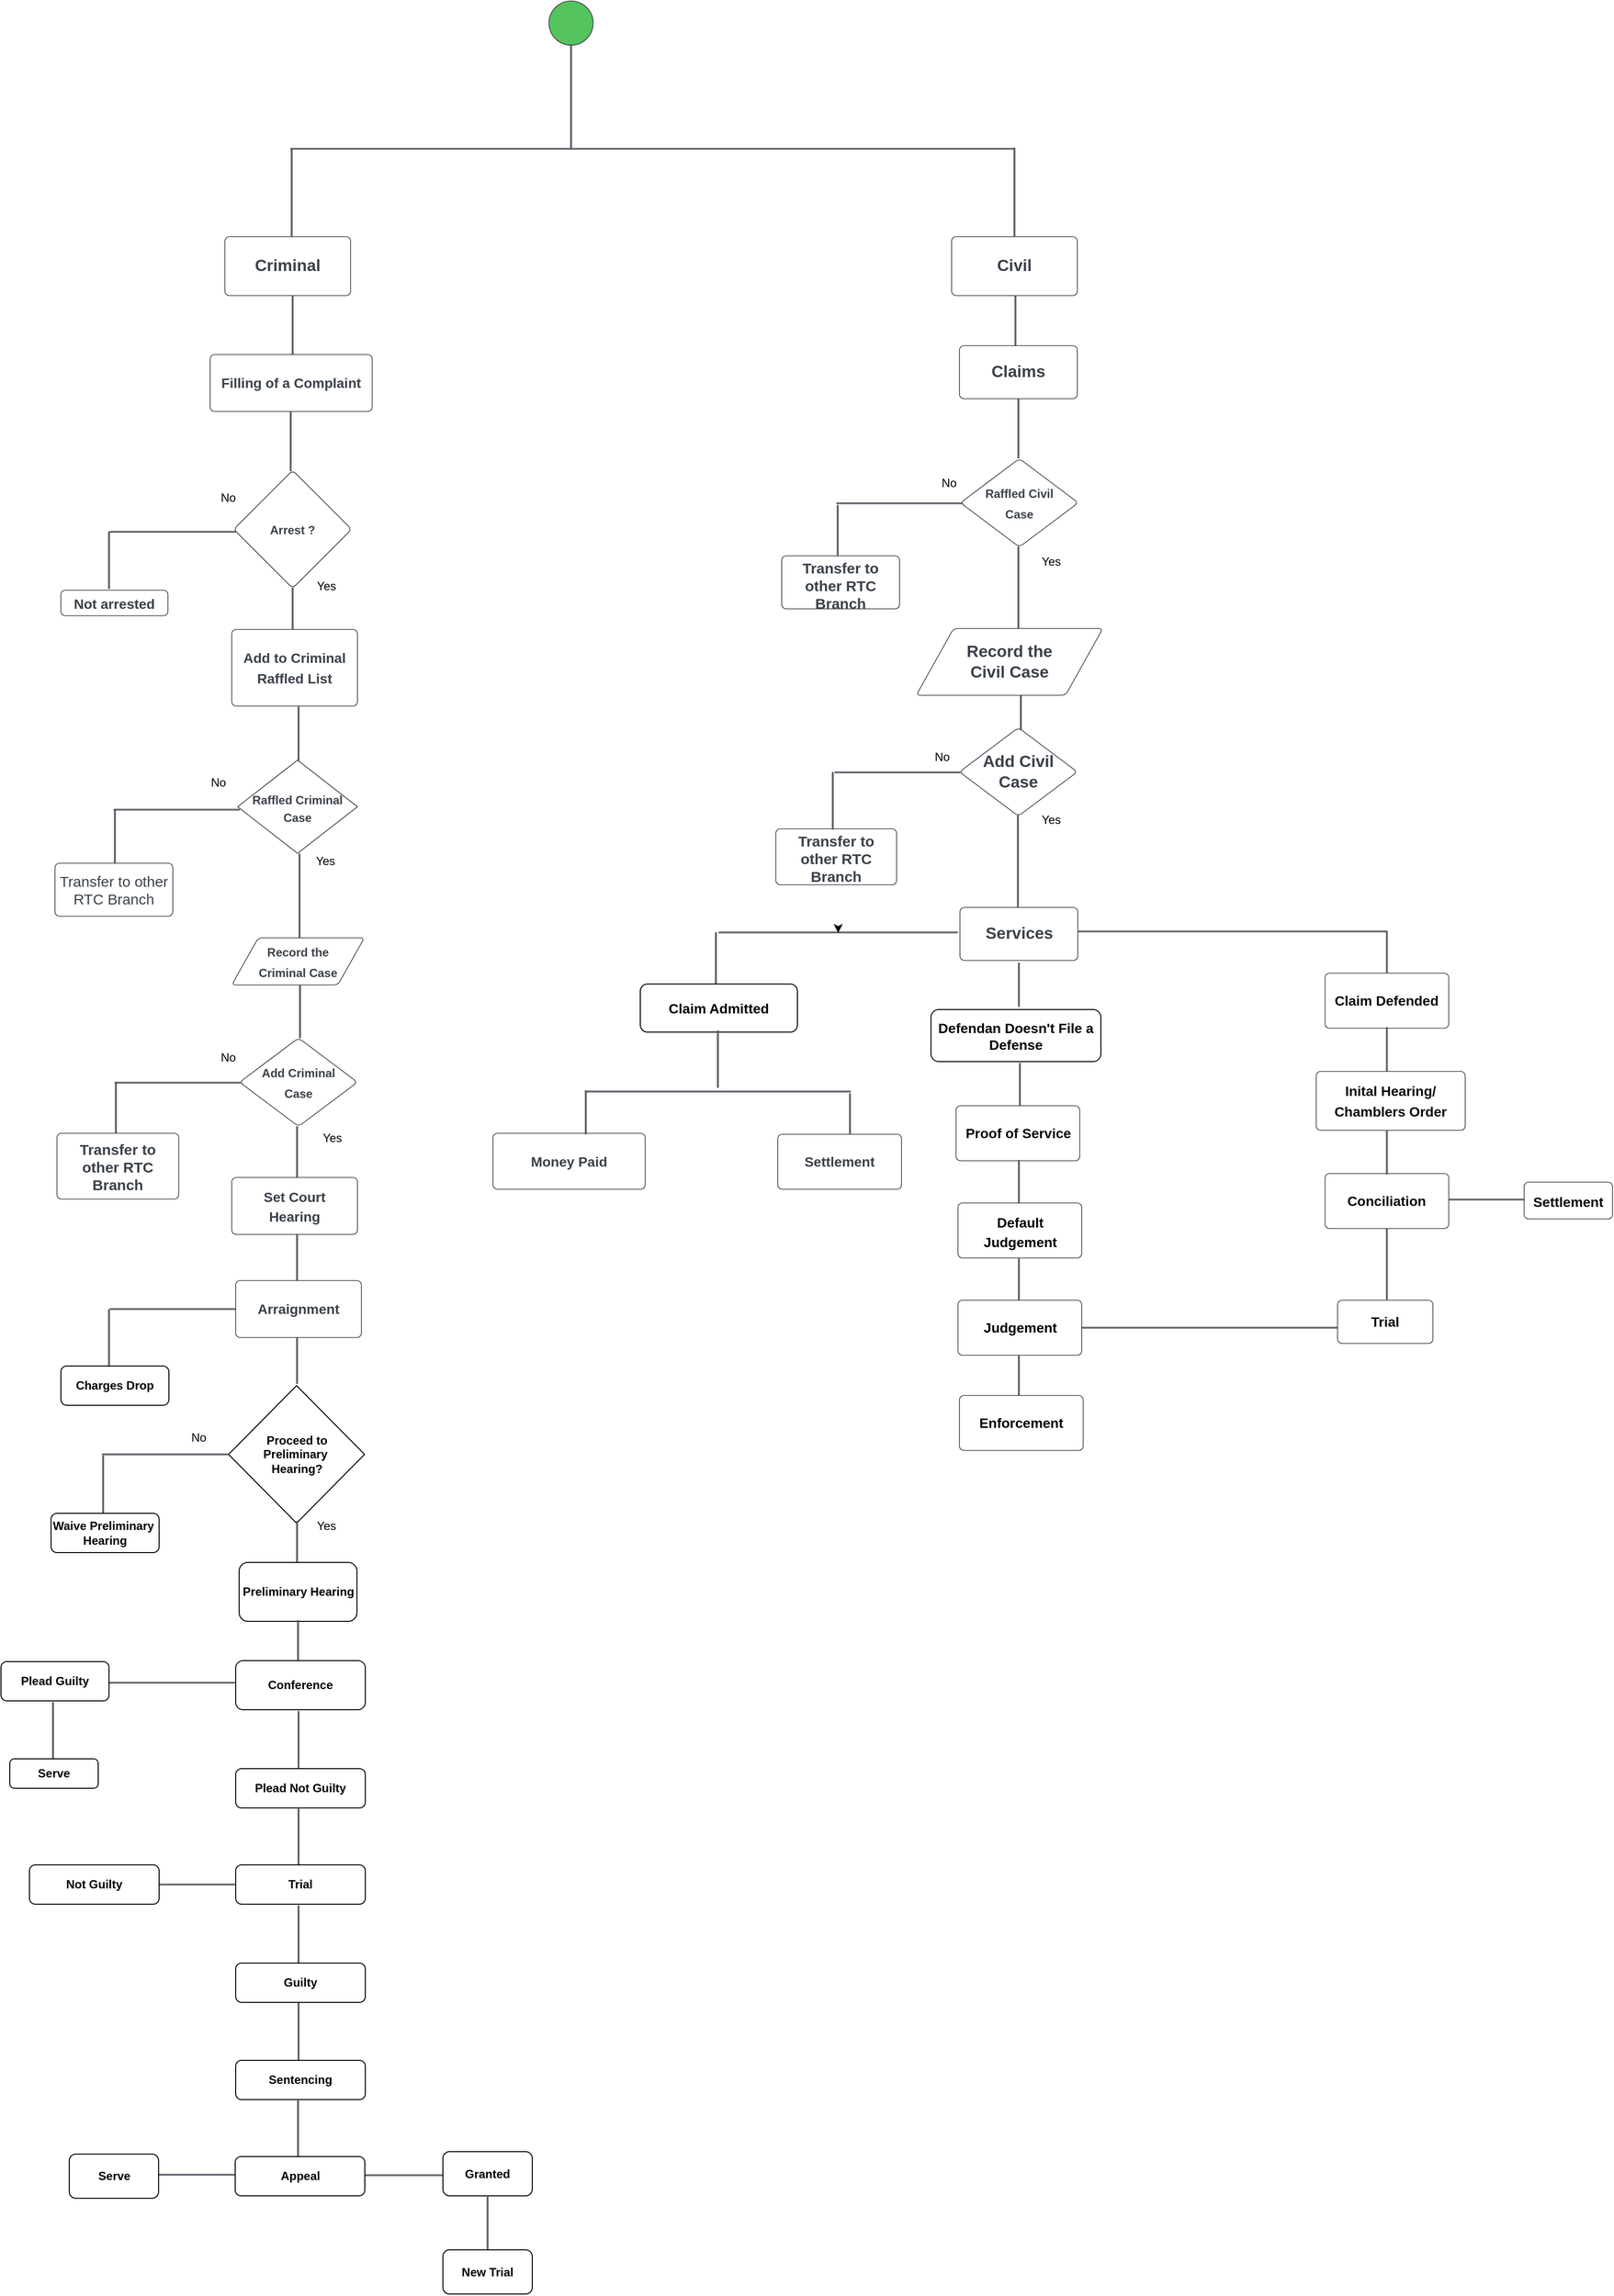 <mxfile version="22.1.3" type="github">
  <diagram name="Page-1" id="CqEMZkOi6Y8l1CC1cE5U">
    <mxGraphModel dx="4214" dy="3474" grid="1" gridSize="10" guides="1" tooltips="1" connect="1" arrows="1" fold="1" page="1" pageScale="1" pageWidth="850" pageHeight="1100" math="0" shadow="0">
      <root>
        <mxCell id="0" />
        <mxCell id="1" parent="0" />
        <mxCell id="7d9Mh-d6cETAyMvpOk7j-2" value="" style="html=1;overflow=block;blockSpacing=1;whiteSpace=wrap;ellipse;fontSize=13;spacing=3.8;strokeColor=#3a414a;strokeOpacity=100;fillOpacity=100;rounded=1;absoluteArcSize=1;arcSize=9;fillColor=#54c45e;strokeWidth=0.8;lucidId=KHuPN9a57fqE;" vertex="1" parent="1">
          <mxGeometry x="-443" y="-2090" width="45" height="45" as="geometry" />
        </mxCell>
        <mxCell id="7d9Mh-d6cETAyMvpOk7j-3" value="" style="html=1;overflow=block;blockSpacing=1;whiteSpace=wrap;fontSize=13;spacing=0;strokeColor=#3a414a;strokeOpacity=100;rounded=1;absoluteArcSize=1;arcSize=9;strokeWidth=0.8;lucidId=KHuPrepGuKha;" vertex="1" parent="1">
          <mxGeometry x="-706" y="-1940" width="736" height="1" as="geometry" />
        </mxCell>
        <mxCell id="7d9Mh-d6cETAyMvpOk7j-4" value="" style="html=1;overflow=block;blockSpacing=1;whiteSpace=wrap;fontSize=13;spacing=0;strokeColor=#3a414a;strokeOpacity=100;rounded=1;absoluteArcSize=1;arcSize=9;rotation=-270;strokeWidth=0.8;lucidId=KHuPnpyP_eON;" vertex="1" parent="1">
          <mxGeometry x="-473" y="-1993" width="105" height="1" as="geometry" />
        </mxCell>
        <mxCell id="7d9Mh-d6cETAyMvpOk7j-5" value="" style="html=1;overflow=block;blockSpacing=1;whiteSpace=wrap;fontSize=13;spacing=0;strokeColor=#3a414a;strokeOpacity=100;rounded=1;absoluteArcSize=1;arcSize=9;rotation=-270;strokeWidth=0.8;lucidId=KHuPHtEn~Vv3;" vertex="1" parent="1">
          <mxGeometry x="-754" y="-1891" width="98" height="1" as="geometry" />
        </mxCell>
        <mxCell id="7d9Mh-d6cETAyMvpOk7j-6" value="" style="html=1;overflow=block;blockSpacing=1;whiteSpace=wrap;fontSize=13;spacing=0;strokeColor=#3a414a;strokeOpacity=100;rounded=1;absoluteArcSize=1;arcSize=9;rotation=-270;strokeWidth=0.8;lucidId=KHuPYj~EqRFF;" vertex="1" parent="1">
          <mxGeometry x="-18" y="-1892" width="98" height="1" as="geometry" />
        </mxCell>
        <mxCell id="7d9Mh-d6cETAyMvpOk7j-7" value="&lt;b&gt;Criminal&lt;/b&gt;" style="html=1;overflow=block;blockSpacing=1;whiteSpace=wrap;fontSize=16.7;fontColor=#3a414a;spacing=9;strokeColor=#3a414a;strokeOpacity=100;rounded=1;absoluteArcSize=1;arcSize=9;strokeWidth=0.8;lucidId=KHuPyOCnDQ3c;" vertex="1" parent="1">
          <mxGeometry x="-773" y="-1850" width="128" height="60" as="geometry" />
        </mxCell>
        <mxCell id="7d9Mh-d6cETAyMvpOk7j-8" value="&lt;b&gt;Civil&lt;/b&gt;" style="html=1;overflow=block;blockSpacing=1;whiteSpace=wrap;fontSize=16.7;fontColor=#3a414a;spacing=9;strokeColor=#3a414a;strokeOpacity=100;rounded=1;absoluteArcSize=1;arcSize=9;strokeWidth=0.8;lucidId=KHuPVuAnAYi3;" vertex="1" parent="1">
          <mxGeometry x="-33" y="-1850" width="128" height="60" as="geometry" />
        </mxCell>
        <mxCell id="7d9Mh-d6cETAyMvpOk7j-9" value="" style="html=1;overflow=block;blockSpacing=1;whiteSpace=wrap;fontSize=13;spacing=0;strokeColor=#3a414a;strokeOpacity=100;rounded=1;absoluteArcSize=1;arcSize=9;rotation=-270;strokeWidth=0.8;lucidId=KHuP9w_eJ2J9;" vertex="1" parent="1">
          <mxGeometry x="-175" y="-1551" width="52" height="1" as="geometry" />
        </mxCell>
        <mxCell id="7d9Mh-d6cETAyMvpOk7j-11" value="" style="html=1;overflow=block;blockSpacing=1;whiteSpace=wrap;fontSize=13;spacing=0;strokeColor=#3a414a;strokeOpacity=100;rounded=1;absoluteArcSize=1;arcSize=9;rotation=-270.0;strokeWidth=0.8;lucidId=KHuPcZw8LXMU;" vertex="1" parent="1">
          <mxGeometry x="-728" y="-1342" width="60" height="1" as="geometry" />
        </mxCell>
        <mxCell id="7d9Mh-d6cETAyMvpOk7j-12" value="&lt;font style=&quot;font-size: 12px;&quot;&gt;&lt;b style=&quot;&quot;&gt;Raffled Criminal Case&lt;/b&gt;&lt;/font&gt;" style="html=1;overflow=block;blockSpacing=1;whiteSpace=wrap;rhombus;fontSize=15;fontColor=#3a414a;spacing=3.8;strokeColor=#3a414a;strokeOpacity=100;rounded=1;absoluteArcSize=1;arcSize=0;strokeWidth=0.8;lucidId=KHuP2EbK0oBA;" vertex="1" parent="1">
          <mxGeometry x="-760" y="-1317" width="122" height="95" as="geometry" />
        </mxCell>
        <mxCell id="7d9Mh-d6cETAyMvpOk7j-13" value="&lt;font style=&quot;font-size: 12px;&quot;&gt;&lt;b style=&quot;&quot;&gt;Raffled Civil &lt;br&gt;Case&lt;/b&gt;&lt;/font&gt;" style="html=1;overflow=block;blockSpacing=1;whiteSpace=wrap;rhombus;fontSize=16.7;fontColor=#3a414a;spacing=3.8;strokeColor=#3a414a;strokeOpacity=100;rounded=1;absoluteArcSize=1;arcSize=9;strokeWidth=0.8;lucidId=KHuP4~_r_GzT;" vertex="1" parent="1">
          <mxGeometry x="-24" y="-1624" width="120" height="90" as="geometry" />
        </mxCell>
        <mxCell id="7d9Mh-d6cETAyMvpOk7j-14" value="" style="html=1;overflow=block;blockSpacing=1;whiteSpace=wrap;fontSize=13;spacing=0;strokeColor=#3a414a;strokeOpacity=100;rounded=1;absoluteArcSize=1;arcSize=9;strokeWidth=0.8;lucidId=KHuPqL2it2oz;" vertex="1" parent="1">
          <mxGeometry x="-886" y="-1267" width="128" height="1" as="geometry" />
        </mxCell>
        <mxCell id="7d9Mh-d6cETAyMvpOk7j-15" value="" style="html=1;overflow=block;blockSpacing=1;whiteSpace=wrap;fontSize=13;spacing=0;strokeColor=#3a414a;strokeOpacity=100;rounded=1;absoluteArcSize=1;arcSize=9;strokeWidth=0.8;lucidId=KHuPy.nBBM3o;" vertex="1" parent="1">
          <mxGeometry x="-150" y="-1579" width="128" height="1" as="geometry" />
        </mxCell>
        <mxCell id="7d9Mh-d6cETAyMvpOk7j-16" value="" style="html=1;overflow=block;blockSpacing=1;whiteSpace=wrap;fontSize=13;spacing=0;strokeColor=#3a414a;strokeOpacity=100;rounded=1;absoluteArcSize=1;arcSize=9;rotation=-270;strokeWidth=0.8;lucidId=KHuPVjjdQNjl;" vertex="1" parent="1">
          <mxGeometry x="-742" y="-1177" width="90" height="1" as="geometry" />
        </mxCell>
        <mxCell id="7d9Mh-d6cETAyMvpOk7j-17" value="" style="html=1;overflow=block;blockSpacing=1;whiteSpace=wrap;fontSize=13;spacing=0;strokeColor=#3a414a;strokeOpacity=100;rounded=1;absoluteArcSize=1;arcSize=9;rotation=-270;strokeWidth=0.8;lucidId=KHuPhK6FUb2-;" vertex="1" parent="1">
          <mxGeometry x="-10" y="-1490" width="90" height="1" as="geometry" />
        </mxCell>
        <mxCell id="7d9Mh-d6cETAyMvpOk7j-20" value="" style="html=1;overflow=block;blockSpacing=1;whiteSpace=wrap;fontSize=13;spacing=0;strokeColor=#3a414a;strokeOpacity=100;rounded=1;absoluteArcSize=1;arcSize=9;rotation=-270;strokeWidth=0.8;lucidId=KHuPVPmz0E8J;" vertex="1" parent="1">
          <mxGeometry x="-914" y="-1238" width="58" height="1" as="geometry" />
        </mxCell>
        <mxCell id="7d9Mh-d6cETAyMvpOk7j-23" value="" style="html=1;overflow=block;blockSpacing=1;whiteSpace=wrap;fontSize=13;spacing=0;strokeColor=#3a414a;strokeOpacity=100;rounded=1;absoluteArcSize=1;arcSize=9;rotation=-270.0;strokeWidth=0.8;lucidId=KHuPIrw7tL2w;" vertex="1" parent="1">
          <mxGeometry x="-726" y="-1064" width="59" height="1" as="geometry" />
        </mxCell>
        <mxCell id="7d9Mh-d6cETAyMvpOk7j-24" value="" style="html=1;overflow=block;blockSpacing=1;whiteSpace=wrap;fontSize=13;spacing=0;strokeColor=#3a414a;strokeOpacity=100;rounded=1;absoluteArcSize=1;arcSize=9;rotation=-270.0;strokeWidth=0.8;lucidId=KHuPPc6jPUng;" vertex="1" parent="1">
          <mxGeometry x="8" y="-1376" width="59" height="1" as="geometry" />
        </mxCell>
        <mxCell id="7d9Mh-d6cETAyMvpOk7j-25" value="&lt;font style=&quot;font-size: 12px;&quot;&gt;&lt;b&gt;Record the &lt;br&gt;Criminal Case&lt;/b&gt;&lt;/font&gt;" style="html=1;overflow=block;blockSpacing=1;whiteSpace=wrap;shape=parallelogram;perimeter=parallelogramPerimeter;anchorPointDirection=0;fontSize=16.7;fontColor=#3a414a;spacing=3.8;strokeColor=#3a414a;strokeOpacity=100;rounded=1;absoluteArcSize=1;arcSize=9;strokeWidth=0.8;lucidId=KHuPGT8vAC_C;" vertex="1" parent="1">
          <mxGeometry x="-766" y="-1136" width="135" height="48" as="geometry" />
        </mxCell>
        <mxCell id="7d9Mh-d6cETAyMvpOk7j-26" value="&lt;b&gt;Record the &lt;br&gt;Civil Case&lt;/b&gt;" style="html=1;overflow=block;blockSpacing=1;whiteSpace=wrap;shape=parallelogram;perimeter=parallelogramPerimeter;anchorPointDirection=0;fontSize=16.7;fontColor=#3a414a;spacing=3.8;strokeColor=#3a414a;strokeOpacity=100;rounded=1;absoluteArcSize=1;arcSize=9;strokeWidth=0.8;lucidId=KHuPS5IGNjnX;" vertex="1" parent="1">
          <mxGeometry x="-69" y="-1451" width="190" height="68" as="geometry" />
        </mxCell>
        <mxCell id="7d9Mh-d6cETAyMvpOk7j-27" value="&lt;font style=&quot;font-size: 12px;&quot;&gt;&lt;b&gt;Add Criminal &lt;br&gt;Case&lt;/b&gt;&lt;/font&gt;" style="html=1;overflow=block;blockSpacing=1;whiteSpace=wrap;rhombus;fontSize=16.7;fontColor=#3a414a;spacing=3.8;strokeColor=#3a414a;strokeOpacity=100;rounded=1;absoluteArcSize=1;arcSize=9;strokeWidth=0.8;lucidId=KHuP5ZzIbgXL;" vertex="1" parent="1">
          <mxGeometry x="-758" y="-1034" width="120" height="90" as="geometry" />
        </mxCell>
        <mxCell id="7d9Mh-d6cETAyMvpOk7j-28" value="" style="html=1;overflow=block;blockSpacing=1;whiteSpace=wrap;fontSize=13;spacing=0;strokeColor=#3a414a;strokeOpacity=100;rounded=1;absoluteArcSize=1;arcSize=9;strokeWidth=0.8;lucidId=KHuP.0Fc.8Uz;" vertex="1" parent="1">
          <mxGeometry x="-885" y="-989" width="128" height="1" as="geometry" />
        </mxCell>
        <mxCell id="7d9Mh-d6cETAyMvpOk7j-29" value="" style="html=1;overflow=block;blockSpacing=1;whiteSpace=wrap;fontSize=13;spacing=0;strokeColor=#3a414a;strokeOpacity=100;rounded=1;absoluteArcSize=1;arcSize=9;rotation=-270;strokeWidth=0.8;lucidId=KHuPsaoZmdeG;" vertex="1" parent="1">
          <mxGeometry x="-913" y="-960" width="58" height="1" as="geometry" />
        </mxCell>
        <mxCell id="7d9Mh-d6cETAyMvpOk7j-31" value="" style="html=1;overflow=block;blockSpacing=1;whiteSpace=wrap;fontSize=13;spacing=0;strokeColor=#3a414a;strokeOpacity=100;rounded=1;absoluteArcSize=1;arcSize=9;rotation=-270.0;strokeWidth=0.8;lucidId=KHuPFG9gYtvU;" vertex="1" parent="1">
          <mxGeometry x="-729" y="-915" width="59" height="1" as="geometry" />
        </mxCell>
        <mxCell id="7d9Mh-d6cETAyMvpOk7j-33" value="Transfer to other RTC Branch" style="html=1;overflow=block;blockSpacing=1;whiteSpace=wrap;fontSize=15;fontColor=#3a414a;spacing=3.8;strokeColor=#3a414a;strokeOpacity=100;rounded=1;absoluteArcSize=1;arcSize=9;strokeWidth=0.8;lucidId=KHuPBDCl_MGU;" vertex="1" parent="1">
          <mxGeometry x="-946" y="-1212" width="120" height="54" as="geometry" />
        </mxCell>
        <mxCell id="7d9Mh-d6cETAyMvpOk7j-34" value="&lt;b&gt;Transfer to other RTC Branch&lt;/b&gt;" style="html=1;overflow=block;blockSpacing=1;whiteSpace=wrap;fontSize=15;fontColor=#3a414a;spacing=3.8;strokeColor=#3a414a;strokeOpacity=100;rounded=1;absoluteArcSize=1;arcSize=9;strokeWidth=0.8;lucidId=KHuPf~ReLrwq;" vertex="1" parent="1">
          <mxGeometry x="-206" y="-1525" width="120" height="54" as="geometry" />
        </mxCell>
        <mxCell id="7d9Mh-d6cETAyMvpOk7j-35" value="&lt;font style=&quot;font-size: 14px;&quot;&gt;&lt;b&gt;Set Court Hearing&lt;/b&gt;&lt;/font&gt;" style="html=1;overflow=block;blockSpacing=1;whiteSpace=wrap;fontSize=16.7;fontColor=#3a414a;spacing=9;strokeColor=#3a414a;strokeOpacity=100;rounded=1;absoluteArcSize=1;arcSize=9;strokeWidth=0.8;lucidId=KHuPQZgqKGk1;" vertex="1" parent="1">
          <mxGeometry x="-766" y="-892" width="128" height="58" as="geometry" />
        </mxCell>
        <mxCell id="7d9Mh-d6cETAyMvpOk7j-36" value="&lt;b&gt;Transfer to other RTC Branch&lt;/b&gt;" style="html=1;overflow=block;blockSpacing=1;whiteSpace=wrap;fontSize=15;fontColor=#3a414a;spacing=3.8;strokeColor=#3a414a;strokeOpacity=100;rounded=1;absoluteArcSize=1;arcSize=9;strokeWidth=0.8;lucidId=KHuPHq2M.Y-9;" vertex="1" parent="1">
          <mxGeometry x="-944" y="-937" width="124" height="67" as="geometry" />
        </mxCell>
        <mxCell id="7d9Mh-d6cETAyMvpOk7j-37" value="&lt;b&gt;Add Civil &lt;br&gt;Case&lt;/b&gt;" style="html=1;overflow=block;blockSpacing=1;whiteSpace=wrap;rhombus;fontSize=16.7;fontColor=#3a414a;spacing=3.8;strokeColor=#3a414a;strokeOpacity=100;rounded=1;absoluteArcSize=1;arcSize=9;strokeWidth=0.8;lucidId=KHuPkA~tNh3t;" vertex="1" parent="1">
          <mxGeometry x="-25" y="-1350" width="120" height="90" as="geometry" />
        </mxCell>
        <mxCell id="7d9Mh-d6cETAyMvpOk7j-38" value="" style="html=1;overflow=block;blockSpacing=1;whiteSpace=wrap;fontSize=13;spacing=0;strokeColor=#3a414a;strokeOpacity=100;rounded=1;absoluteArcSize=1;arcSize=9;strokeWidth=0.8;lucidId=KHuP-K5qKgMv;" vertex="1" parent="1">
          <mxGeometry x="-152" y="-1305" width="128" height="1" as="geometry" />
        </mxCell>
        <mxCell id="7d9Mh-d6cETAyMvpOk7j-40" value="" style="html=1;overflow=block;blockSpacing=1;whiteSpace=wrap;fontSize=13;spacing=0;strokeColor=#3a414a;strokeOpacity=100;rounded=1;absoluteArcSize=1;arcSize=9;rotation=-270.0;strokeWidth=0.8;lucidId=KHuP67pOGC~S;" vertex="1" parent="1">
          <mxGeometry x="-15.25" y="-1211.75" width="99.5" height="1" as="geometry" />
        </mxCell>
        <mxCell id="7d9Mh-d6cETAyMvpOk7j-42" value="&lt;font style=&quot;font-size: 14px;&quot;&gt;&lt;b&gt;Money Paid&lt;/b&gt;&lt;/font&gt;" style="html=1;overflow=block;blockSpacing=1;whiteSpace=wrap;fontSize=16.7;fontColor=#3a414a;spacing=9;strokeColor=#3a414a;strokeOpacity=100;rounded=1;absoluteArcSize=1;arcSize=9;strokeWidth=0.8;lucidId=KHuPHs273cXw;" vertex="1" parent="1">
          <mxGeometry x="-500" y="-937" width="155" height="57" as="geometry" />
        </mxCell>
        <mxCell id="7d9Mh-d6cETAyMvpOk7j-43" value="&lt;b&gt;Transfer to other RTC Branch&lt;/b&gt;" style="html=1;overflow=block;blockSpacing=1;whiteSpace=wrap;fontSize=15;fontColor=#3a414a;spacing=3.8;strokeColor=#3a414a;strokeOpacity=100;rounded=1;absoluteArcSize=1;arcSize=9;strokeWidth=0.8;lucidId=KHuPqP_YK8K4;" vertex="1" parent="1">
          <mxGeometry x="-212" y="-1247" width="123" height="57" as="geometry" />
        </mxCell>
        <mxCell id="7d9Mh-d6cETAyMvpOk7j-45" value="" style="html=1;overflow=block;blockSpacing=1;whiteSpace=wrap;fontSize=13;spacing=0;strokeColor=#3a414a;strokeOpacity=100;rounded=1;absoluteArcSize=1;arcSize=9;rotation=-270;strokeWidth=0.8;lucidId=KHuPChawqAc-;" vertex="1" parent="1">
          <mxGeometry x="-723" y="-811" width="47" height="1" as="geometry" />
        </mxCell>
        <mxCell id="7d9Mh-d6cETAyMvpOk7j-46" value="&lt;font style=&quot;font-size: 14px;&quot;&gt;&lt;b&gt;Arraignment&lt;/b&gt;&lt;/font&gt;" style="html=1;overflow=block;blockSpacing=1;whiteSpace=wrap;fontSize=16.7;fontColor=#3a414a;spacing=9;strokeColor=#3a414a;strokeOpacity=100;rounded=1;absoluteArcSize=1;arcSize=9;strokeWidth=0.8;lucidId=KHuPo_rsBHKP;" vertex="1" parent="1">
          <mxGeometry x="-762" y="-787" width="128" height="58" as="geometry" />
        </mxCell>
        <mxCell id="7d9Mh-d6cETAyMvpOk7j-47" value="" style="html=1;overflow=block;blockSpacing=1;whiteSpace=wrap;fontSize=13;spacing=0;strokeColor=#3a414a;strokeOpacity=100;rounded=1;absoluteArcSize=1;arcSize=9;rotation=-270;strokeWidth=0.8;lucidId=KHuPg8fMIfTT;" vertex="1" parent="1">
          <mxGeometry x="-723" y="-706" width="47" height="1" as="geometry" />
        </mxCell>
        <mxCell id="7d9Mh-d6cETAyMvpOk7j-48" value="" style="html=1;overflow=block;blockSpacing=1;whiteSpace=wrap;fontSize=13;spacing=0;strokeColor=#3a414a;strokeOpacity=100;rounded=1;absoluteArcSize=1;arcSize=9;rotation=-270.0;strokeWidth=0.8;lucidId=KHuP.r_B~4vN;" vertex="1" parent="1">
          <mxGeometry x="-734" y="-1760" width="60" height="1" as="geometry" />
        </mxCell>
        <mxCell id="7d9Mh-d6cETAyMvpOk7j-49" value="" style="html=1;overflow=block;blockSpacing=1;whiteSpace=wrap;fontSize=13;spacing=0;strokeColor=#3a414a;strokeOpacity=100;rounded=1;absoluteArcSize=1;arcSize=9;rotation=-270.0;strokeWidth=0.8;lucidId=KHuPa8lId5~Y;" vertex="1" parent="1">
          <mxGeometry x="2" y="-1760" width="60" height="1" as="geometry" />
        </mxCell>
        <mxCell id="7d9Mh-d6cETAyMvpOk7j-50" value="&lt;font style=&quot;font-size: 14px;&quot;&gt;&lt;b&gt;Filling of a Complaint&lt;/b&gt;&lt;/font&gt;" style="html=1;overflow=block;blockSpacing=1;whiteSpace=wrap;fontSize=16.7;fontColor=#3a414a;spacing=3.8;strokeColor=#3a414a;strokeOpacity=100;rounded=1;absoluteArcSize=1;arcSize=9;strokeWidth=0.8;lucidId=KHuPIC_vABt.;" vertex="1" parent="1">
          <mxGeometry x="-788" y="-1730" width="165" height="58" as="geometry" />
        </mxCell>
        <mxCell id="7d9Mh-d6cETAyMvpOk7j-51" value="&lt;font style=&quot;font-size: 12px;&quot;&gt;&lt;b&gt;Arrest ?&lt;/b&gt;&lt;/font&gt;" style="html=1;overflow=block;blockSpacing=1;whiteSpace=wrap;rhombus;fontSize=16.7;fontColor=#3a414a;spacing=3.8;strokeColor=#3a414a;strokeOpacity=100;rounded=1;absoluteArcSize=1;arcSize=9;strokeWidth=0.8;lucidId=KHuPq0gdugR8;" vertex="1" parent="1">
          <mxGeometry x="-764" y="-1612" width="120" height="120" as="geometry" />
        </mxCell>
        <mxCell id="7d9Mh-d6cETAyMvpOk7j-52" value="" style="html=1;overflow=block;blockSpacing=1;whiteSpace=wrap;fontSize=13;spacing=0;strokeColor=#3a414a;strokeOpacity=100;rounded=1;absoluteArcSize=1;arcSize=9;rotation=-270.0;strokeWidth=0.8;lucidId=KHuPzngPH65j;" vertex="1" parent="1">
          <mxGeometry x="-736" y="-1642" width="60" height="1" as="geometry" />
        </mxCell>
        <mxCell id="7d9Mh-d6cETAyMvpOk7j-54" value="" style="html=1;overflow=block;blockSpacing=1;whiteSpace=wrap;fontSize=13;spacing=0;strokeColor=#3a414a;strokeOpacity=100;rounded=1;absoluteArcSize=1;arcSize=9;rotation=-270.0;strokeWidth=0.8;lucidId=KHuPXBfWeqdQ;" vertex="1" parent="1">
          <mxGeometry x="-734" y="-1463" width="60" height="1" as="geometry" />
        </mxCell>
        <mxCell id="7d9Mh-d6cETAyMvpOk7j-55" value="&lt;font style=&quot;font-size: 14px;&quot;&gt;&lt;b&gt;Not arrested&lt;/b&gt;&lt;/font&gt;" style="html=1;overflow=block;blockSpacing=1;whiteSpace=wrap;fontSize=16.7;fontColor=#3a414a;spacing=3.8;strokeColor=#3a414a;strokeOpacity=100;rounded=1;absoluteArcSize=1;arcSize=9;strokeWidth=0.8;lucidId=KHuPYbGafeDW;" vertex="1" parent="1">
          <mxGeometry x="-940" y="-1490" width="109" height="26" as="geometry" />
        </mxCell>
        <mxCell id="7d9Mh-d6cETAyMvpOk7j-57" value="&lt;b&gt;Claims&lt;/b&gt;" style="html=1;overflow=block;blockSpacing=1;whiteSpace=wrap;fontSize=16.7;fontColor=#3a414a;spacing=9;strokeColor=#3a414a;strokeOpacity=100;rounded=1;absoluteArcSize=1;arcSize=9;strokeWidth=0.8;lucidId=KHuPxdZEf3gm;" vertex="1" parent="1">
          <mxGeometry x="-25" y="-1739" width="120" height="54" as="geometry" />
        </mxCell>
        <mxCell id="7d9Mh-d6cETAyMvpOk7j-58" value="" style="html=1;overflow=block;blockSpacing=1;whiteSpace=wrap;fontSize=13;spacing=0;strokeColor=#3a414a;strokeOpacity=100;rounded=1;absoluteArcSize=1;arcSize=9;rotation=-270.0;strokeWidth=0.8;lucidId=KHuPielmVZqm;" vertex="1" parent="1">
          <mxGeometry x="5" y="-1655" width="60" height="1" as="geometry" />
        </mxCell>
        <mxCell id="7d9Mh-d6cETAyMvpOk7j-60" value="&lt;font style=&quot;font-size: 14px;&quot;&gt;&lt;b&gt;Add to Criminal Raffled List&lt;/b&gt;&lt;/font&gt;" style="html=1;overflow=block;blockSpacing=1;whiteSpace=wrap;fontSize=16.7;fontColor=#3a414a;spacing=9;strokeColor=#3a414a;strokeOpacity=100;rounded=1;absoluteArcSize=1;arcSize=9;strokeWidth=0.8;lucidId=KHuPOK3PLyFR;" vertex="1" parent="1">
          <mxGeometry x="-766" y="-1450" width="128" height="78" as="geometry" />
        </mxCell>
        <mxCell id="7d9Mh-d6cETAyMvpOk7j-61" value="" style="html=1;overflow=block;blockSpacing=1;whiteSpace=wrap;fontSize=13;spacing=0;strokeColor=#3a414a;strokeOpacity=100;rounded=1;absoluteArcSize=1;arcSize=9;strokeWidth=0.8;lucidId=KHuPl6D.It.i;" vertex="1" parent="1">
          <mxGeometry x="-890" y="-1550" width="128" height="1" as="geometry" />
        </mxCell>
        <mxCell id="7d9Mh-d6cETAyMvpOk7j-62" value="No" style="text;html=1;align=center;verticalAlign=middle;resizable=0;points=[];autosize=1;strokeColor=none;fillColor=none;" vertex="1" parent="1">
          <mxGeometry x="-56" y="-1614" width="40" height="30" as="geometry" />
        </mxCell>
        <mxCell id="7d9Mh-d6cETAyMvpOk7j-63" value="No" style="text;html=1;align=center;verticalAlign=middle;resizable=0;points=[];autosize=1;strokeColor=none;fillColor=none;" vertex="1" parent="1">
          <mxGeometry x="-790" y="-1599" width="40" height="30" as="geometry" />
        </mxCell>
        <mxCell id="7d9Mh-d6cETAyMvpOk7j-65" value="Yes" style="text;html=1;align=center;verticalAlign=middle;resizable=0;points=[];autosize=1;strokeColor=none;fillColor=none;" vertex="1" parent="1">
          <mxGeometry x="-690" y="-1509" width="40" height="30" as="geometry" />
        </mxCell>
        <mxCell id="7d9Mh-d6cETAyMvpOk7j-66" value="Yes" style="text;html=1;align=center;verticalAlign=middle;resizable=0;points=[];autosize=1;strokeColor=none;fillColor=none;" vertex="1" parent="1">
          <mxGeometry x="48" y="-1534" width="40" height="30" as="geometry" />
        </mxCell>
        <mxCell id="7d9Mh-d6cETAyMvpOk7j-68" value="No" style="text;html=1;align=center;verticalAlign=middle;resizable=0;points=[];autosize=1;strokeColor=none;fillColor=none;" vertex="1" parent="1">
          <mxGeometry x="-800" y="-1309" width="40" height="30" as="geometry" />
        </mxCell>
        <mxCell id="7d9Mh-d6cETAyMvpOk7j-69" value="Yes" style="text;html=1;align=center;verticalAlign=middle;resizable=0;points=[];autosize=1;strokeColor=none;fillColor=none;" vertex="1" parent="1">
          <mxGeometry x="-691" y="-1229" width="40" height="30" as="geometry" />
        </mxCell>
        <mxCell id="7d9Mh-d6cETAyMvpOk7j-70" value="No" style="text;html=1;align=center;verticalAlign=middle;resizable=0;points=[];autosize=1;strokeColor=none;fillColor=none;" vertex="1" parent="1">
          <mxGeometry x="-790" y="-1029" width="40" height="30" as="geometry" />
        </mxCell>
        <mxCell id="7d9Mh-d6cETAyMvpOk7j-71" value="Yes" style="text;html=1;align=center;verticalAlign=middle;resizable=0;points=[];autosize=1;strokeColor=none;fillColor=none;" vertex="1" parent="1">
          <mxGeometry x="-684" y="-947" width="40" height="30" as="geometry" />
        </mxCell>
        <mxCell id="7d9Mh-d6cETAyMvpOk7j-78" value="" style="html=1;overflow=block;blockSpacing=1;whiteSpace=wrap;fontSize=13;spacing=0;strokeColor=#3a414a;strokeOpacity=100;rounded=1;absoluteArcSize=1;arcSize=9;rotation=-270;strokeWidth=0.8;lucidId=KHuPVPmz0E8J;" vertex="1" parent="1">
          <mxGeometry x="-920" y="-1521" width="58" height="1" as="geometry" />
        </mxCell>
        <mxCell id="7d9Mh-d6cETAyMvpOk7j-82" value="No" style="text;html=1;align=center;verticalAlign=middle;resizable=0;points=[];autosize=1;strokeColor=none;fillColor=none;" vertex="1" parent="1">
          <mxGeometry x="-63" y="-1335" width="40" height="30" as="geometry" />
        </mxCell>
        <mxCell id="7d9Mh-d6cETAyMvpOk7j-83" value="Yes" style="text;html=1;align=center;verticalAlign=middle;resizable=0;points=[];autosize=1;strokeColor=none;fillColor=none;" vertex="1" parent="1">
          <mxGeometry x="48" y="-1271" width="40" height="30" as="geometry" />
        </mxCell>
        <mxCell id="7d9Mh-d6cETAyMvpOk7j-86" value="" style="html=1;overflow=block;blockSpacing=1;whiteSpace=wrap;fontSize=13;spacing=0;strokeColor=#3a414a;strokeOpacity=100;rounded=1;absoluteArcSize=1;arcSize=9;strokeWidth=0.8;lucidId=KHuP-K5qKgMv;" vertex="1" parent="1">
          <mxGeometry x="-890" y="-758.5" width="128" height="1" as="geometry" />
        </mxCell>
        <mxCell id="7d9Mh-d6cETAyMvpOk7j-88" value="" style="html=1;overflow=block;blockSpacing=1;whiteSpace=wrap;fontSize=13;spacing=0;strokeColor=#3a414a;strokeOpacity=100;rounded=1;absoluteArcSize=1;arcSize=9;rotation=-270;strokeWidth=0.8;lucidId=KHuPsaoZmdeG;" vertex="1" parent="1">
          <mxGeometry x="-920" y="-729" width="58" height="1" as="geometry" />
        </mxCell>
        <mxCell id="7d9Mh-d6cETAyMvpOk7j-90" value="&lt;b&gt;Charges Drop&lt;/b&gt;" style="rounded=1;whiteSpace=wrap;html=1;" vertex="1" parent="1">
          <mxGeometry x="-940" y="-700" width="110" height="40" as="geometry" />
        </mxCell>
        <mxCell id="7d9Mh-d6cETAyMvpOk7j-91" value="Proceed to &lt;br&gt;Preliminary&amp;nbsp;&lt;br&gt;Hearing?" style="rhombus;whiteSpace=wrap;html=1;fontStyle=1" vertex="1" parent="1">
          <mxGeometry x="-769.25" y="-680" width="138.5" height="140" as="geometry" />
        </mxCell>
        <mxCell id="7d9Mh-d6cETAyMvpOk7j-95" value="" style="html=1;overflow=block;blockSpacing=1;whiteSpace=wrap;fontSize=13;spacing=0;strokeColor=#3a414a;strokeOpacity=100;rounded=1;absoluteArcSize=1;arcSize=9;rotation=-270;strokeWidth=0.8;lucidId=KHuPsaoZmdeG;" vertex="1" parent="1">
          <mxGeometry x="-926" y="-580" width="58" height="1" as="geometry" />
        </mxCell>
        <mxCell id="7d9Mh-d6cETAyMvpOk7j-96" value="&lt;b&gt;Waive Preliminary&amp;nbsp;&lt;br&gt;Hearing&lt;br&gt;&lt;/b&gt;" style="rounded=1;whiteSpace=wrap;html=1;" vertex="1" parent="1">
          <mxGeometry x="-950" y="-550" width="110" height="40" as="geometry" />
        </mxCell>
        <mxCell id="7d9Mh-d6cETAyMvpOk7j-97" value="" style="html=1;overflow=block;blockSpacing=1;whiteSpace=wrap;fontSize=13;spacing=0;strokeColor=#3a414a;strokeOpacity=100;rounded=1;absoluteArcSize=1;arcSize=9;strokeWidth=0.8;lucidId=KHuP-K5qKgMv;" vertex="1" parent="1">
          <mxGeometry x="-898" y="-610.5" width="128" height="1" as="geometry" />
        </mxCell>
        <mxCell id="7d9Mh-d6cETAyMvpOk7j-98" value="No" style="text;html=1;align=center;verticalAlign=middle;resizable=0;points=[];autosize=1;strokeColor=none;fillColor=none;" vertex="1" parent="1">
          <mxGeometry x="-820" y="-642" width="40" height="30" as="geometry" />
        </mxCell>
        <mxCell id="7d9Mh-d6cETAyMvpOk7j-99" value="Yes" style="text;html=1;align=center;verticalAlign=middle;resizable=0;points=[];autosize=1;strokeColor=none;fillColor=none;" vertex="1" parent="1">
          <mxGeometry x="-690" y="-552" width="40" height="30" as="geometry" />
        </mxCell>
        <mxCell id="7d9Mh-d6cETAyMvpOk7j-103" value="" style="html=1;overflow=block;blockSpacing=1;whiteSpace=wrap;fontSize=13;spacing=0;strokeColor=#3a414a;strokeOpacity=100;rounded=1;absoluteArcSize=1;arcSize=9;rotation=-270;strokeWidth=0.8;lucidId=KHuPg8fMIfTT;" vertex="1" parent="1">
          <mxGeometry x="-723" y="-519" width="47" height="1" as="geometry" />
        </mxCell>
        <mxCell id="7d9Mh-d6cETAyMvpOk7j-104" value="&lt;b&gt;Preliminary Hearing&lt;/b&gt;" style="rounded=1;whiteSpace=wrap;html=1;" vertex="1" parent="1">
          <mxGeometry x="-758.5" y="-500" width="120" height="60" as="geometry" />
        </mxCell>
        <mxCell id="7d9Mh-d6cETAyMvpOk7j-105" value="" style="html=1;overflow=block;blockSpacing=1;whiteSpace=wrap;fontSize=13;spacing=0;strokeColor=#3a414a;strokeOpacity=100;rounded=1;absoluteArcSize=1;arcSize=9;rotation=-270;strokeWidth=0.8;lucidId=KHuPg8fMIfTT;" vertex="1" parent="1">
          <mxGeometry x="-722" y="-418" width="47" height="1" as="geometry" />
        </mxCell>
        <mxCell id="7d9Mh-d6cETAyMvpOk7j-106" value="&lt;b&gt;Conference&lt;/b&gt;" style="rounded=1;whiteSpace=wrap;html=1;" vertex="1" parent="1">
          <mxGeometry x="-762" y="-400" width="132" height="50" as="geometry" />
        </mxCell>
        <mxCell id="7d9Mh-d6cETAyMvpOk7j-107" value="" style="html=1;overflow=block;blockSpacing=1;whiteSpace=wrap;fontSize=13;spacing=0;strokeColor=#3a414a;strokeOpacity=100;rounded=1;absoluteArcSize=1;arcSize=9;strokeWidth=0.8;lucidId=KHuP-K5qKgMv;" vertex="1" parent="1">
          <mxGeometry x="-891" y="-378" width="128" height="1" as="geometry" />
        </mxCell>
        <mxCell id="7d9Mh-d6cETAyMvpOk7j-108" value="" style="html=1;overflow=block;blockSpacing=1;whiteSpace=wrap;fontSize=13;spacing=0;strokeColor=#3a414a;strokeOpacity=100;rounded=1;absoluteArcSize=1;arcSize=9;rotation=-270;strokeWidth=0.8;lucidId=KHuPsaoZmdeG;" vertex="1" parent="1">
          <mxGeometry x="-977" y="-329" width="58" height="1" as="geometry" />
        </mxCell>
        <mxCell id="7d9Mh-d6cETAyMvpOk7j-109" value="&lt;b&gt;Plead Guilty&lt;br&gt;&lt;/b&gt;" style="rounded=1;whiteSpace=wrap;html=1;" vertex="1" parent="1">
          <mxGeometry x="-1001" y="-399" width="110" height="40" as="geometry" />
        </mxCell>
        <mxCell id="7d9Mh-d6cETAyMvpOk7j-113" value="&lt;b&gt;Serve&lt;/b&gt;" style="rounded=1;whiteSpace=wrap;html=1;" vertex="1" parent="1">
          <mxGeometry x="-992" y="-300" width="90" height="30" as="geometry" />
        </mxCell>
        <mxCell id="7d9Mh-d6cETAyMvpOk7j-114" value="" style="html=1;overflow=block;blockSpacing=1;whiteSpace=wrap;fontSize=13;spacing=0;strokeColor=#3a414a;strokeOpacity=100;rounded=1;absoluteArcSize=1;arcSize=9;rotation=-270;strokeWidth=0.8;lucidId=KHuPsaoZmdeG;" vertex="1" parent="1">
          <mxGeometry x="-727" y="-320" width="58" height="1" as="geometry" />
        </mxCell>
        <mxCell id="7d9Mh-d6cETAyMvpOk7j-118" value="&lt;b&gt;Plead Not Guilty&lt;/b&gt;" style="rounded=1;whiteSpace=wrap;html=1;" vertex="1" parent="1">
          <mxGeometry x="-762" y="-290" width="132" height="40" as="geometry" />
        </mxCell>
        <mxCell id="7d9Mh-d6cETAyMvpOk7j-119" value="" style="html=1;overflow=block;blockSpacing=1;whiteSpace=wrap;fontSize=13;spacing=0;strokeColor=#3a414a;strokeOpacity=100;rounded=1;absoluteArcSize=1;arcSize=9;rotation=-270;strokeWidth=0.8;lucidId=KHuPsaoZmdeG;" vertex="1" parent="1">
          <mxGeometry x="-727" y="-222" width="58" height="1" as="geometry" />
        </mxCell>
        <mxCell id="7d9Mh-d6cETAyMvpOk7j-120" value="&lt;b&gt;Trial&lt;/b&gt;" style="rounded=1;whiteSpace=wrap;html=1;" vertex="1" parent="1">
          <mxGeometry x="-762" y="-192" width="132" height="40" as="geometry" />
        </mxCell>
        <mxCell id="7d9Mh-d6cETAyMvpOk7j-121" value="" style="html=1;overflow=block;blockSpacing=1;whiteSpace=wrap;fontSize=13;spacing=0;strokeColor=#3a414a;strokeOpacity=100;rounded=1;absoluteArcSize=1;arcSize=9;rotation=-270;strokeWidth=0.8;lucidId=KHuPsaoZmdeG;" vertex="1" parent="1">
          <mxGeometry x="-727" y="-122" width="58" height="1" as="geometry" />
        </mxCell>
        <mxCell id="7d9Mh-d6cETAyMvpOk7j-122" value="&lt;b&gt;Guilty&lt;/b&gt;" style="rounded=1;whiteSpace=wrap;html=1;" vertex="1" parent="1">
          <mxGeometry x="-762" y="-92" width="132" height="40" as="geometry" />
        </mxCell>
        <mxCell id="7d9Mh-d6cETAyMvpOk7j-123" value="" style="html=1;overflow=block;blockSpacing=1;whiteSpace=wrap;fontSize=13;spacing=0;strokeColor=#3a414a;strokeOpacity=100;rounded=1;absoluteArcSize=1;arcSize=9;rotation=-270;strokeWidth=0.8;lucidId=KHuPsaoZmdeG;" vertex="1" parent="1">
          <mxGeometry x="-727" y="-23" width="58" height="1" as="geometry" />
        </mxCell>
        <mxCell id="7d9Mh-d6cETAyMvpOk7j-124" value="&lt;b&gt;Sentencing&lt;/b&gt;" style="rounded=1;whiteSpace=wrap;html=1;" vertex="1" parent="1">
          <mxGeometry x="-762" y="7" width="132" height="40" as="geometry" />
        </mxCell>
        <mxCell id="7d9Mh-d6cETAyMvpOk7j-126" value="" style="html=1;overflow=block;blockSpacing=1;whiteSpace=wrap;fontSize=13;spacing=0;strokeColor=#3a414a;strokeOpacity=100;rounded=1;absoluteArcSize=1;arcSize=9;strokeWidth=0.8;lucidId=KHuP-K5qKgMv;" vertex="1" parent="1">
          <mxGeometry x="-842" y="-172.5" width="79" height="1" as="geometry" />
        </mxCell>
        <mxCell id="7d9Mh-d6cETAyMvpOk7j-127" value="&lt;b&gt;Not Guilty&lt;/b&gt;" style="rounded=1;whiteSpace=wrap;html=1;" vertex="1" parent="1">
          <mxGeometry x="-972" y="-192" width="132" height="40" as="geometry" />
        </mxCell>
        <mxCell id="7d9Mh-d6cETAyMvpOk7j-129" value="" style="html=1;overflow=block;blockSpacing=1;whiteSpace=wrap;fontSize=13;spacing=0;strokeColor=#3a414a;strokeOpacity=100;rounded=1;absoluteArcSize=1;arcSize=9;rotation=-270;strokeWidth=0.8;lucidId=KHuPsaoZmdeG;" vertex="1" parent="1">
          <mxGeometry x="-727.5" y="75" width="58" height="1" as="geometry" />
        </mxCell>
        <mxCell id="7d9Mh-d6cETAyMvpOk7j-130" value="&lt;b&gt;Appeal&lt;/b&gt;" style="rounded=1;whiteSpace=wrap;html=1;" vertex="1" parent="1">
          <mxGeometry x="-762.5" y="105" width="132" height="40" as="geometry" />
        </mxCell>
        <mxCell id="7d9Mh-d6cETAyMvpOk7j-133" value="" style="html=1;overflow=block;blockSpacing=1;whiteSpace=wrap;fontSize=13;spacing=0;strokeColor=#3a414a;strokeOpacity=100;rounded=1;absoluteArcSize=1;arcSize=9;strokeWidth=0.8;lucidId=KHuP-K5qKgMv;" vertex="1" parent="1">
          <mxGeometry x="-842" y="123" width="79" height="1" as="geometry" />
        </mxCell>
        <mxCell id="7d9Mh-d6cETAyMvpOk7j-136" value="" style="html=1;overflow=block;blockSpacing=1;whiteSpace=wrap;fontSize=13;spacing=0;strokeColor=#3a414a;strokeOpacity=100;rounded=1;absoluteArcSize=1;arcSize=9;strokeWidth=0.8;lucidId=KHuP-K5qKgMv;" vertex="1" parent="1">
          <mxGeometry x="-630" y="123.5" width="79" height="1" as="geometry" />
        </mxCell>
        <mxCell id="7d9Mh-d6cETAyMvpOk7j-137" value="&lt;b&gt;Granted&lt;/b&gt;" style="rounded=1;whiteSpace=wrap;html=1;" vertex="1" parent="1">
          <mxGeometry x="-551" y="100" width="91" height="45" as="geometry" />
        </mxCell>
        <mxCell id="7d9Mh-d6cETAyMvpOk7j-139" value="" style="html=1;overflow=block;blockSpacing=1;whiteSpace=wrap;fontSize=13;spacing=0;strokeColor=#3a414a;strokeOpacity=100;rounded=1;absoluteArcSize=1;arcSize=9;rotation=-270;strokeWidth=0.8;lucidId=KHuPsaoZmdeG;" vertex="1" parent="1">
          <mxGeometry x="-534.5" y="173" width="58" height="1" as="geometry" />
        </mxCell>
        <mxCell id="7d9Mh-d6cETAyMvpOk7j-140" value="&lt;b&gt;Serve&lt;/b&gt;" style="rounded=1;whiteSpace=wrap;html=1;" vertex="1" parent="1">
          <mxGeometry x="-931.5" y="102.5" width="91" height="45" as="geometry" />
        </mxCell>
        <mxCell id="7d9Mh-d6cETAyMvpOk7j-141" value="&lt;b&gt;New Trial&lt;/b&gt;" style="rounded=1;whiteSpace=wrap;html=1;" vertex="1" parent="1">
          <mxGeometry x="-551" y="200" width="91" height="45" as="geometry" />
        </mxCell>
        <mxCell id="7d9Mh-d6cETAyMvpOk7j-144" value="" style="html=1;overflow=block;blockSpacing=1;whiteSpace=wrap;fontSize=13;spacing=0;strokeColor=#3a414a;strokeOpacity=100;rounded=1;absoluteArcSize=1;arcSize=9;rotation=-270;strokeWidth=0.8;lucidId=KHuPHvFL_rU7;" vertex="1" parent="1">
          <mxGeometry x="13.25" y="-1088.75" width="44.5" height="1" as="geometry" />
        </mxCell>
        <mxCell id="7d9Mh-d6cETAyMvpOk7j-145" value="&lt;b&gt;Services&lt;/b&gt;" style="html=1;overflow=block;blockSpacing=1;whiteSpace=wrap;fontSize=16.7;fontColor=#3a414a;spacing=9;strokeColor=#3a414a;strokeOpacity=100;rounded=1;absoluteArcSize=1;arcSize=9;strokeWidth=0.8;lucidId=KHuPGRGKNE3y;" vertex="1" parent="1">
          <mxGeometry x="-24.5" y="-1167" width="120" height="54" as="geometry" />
        </mxCell>
        <mxCell id="7d9Mh-d6cETAyMvpOk7j-147" value="" style="html=1;overflow=block;blockSpacing=1;whiteSpace=wrap;fontSize=13;spacing=0;strokeColor=#3a414a;strokeOpacity=100;rounded=1;absoluteArcSize=1;arcSize=9;strokeWidth=0.8;lucidId=KHuP-K5qKgMv;" vertex="1" parent="1">
          <mxGeometry x="-270" y="-1142" width="243" height="1" as="geometry" />
        </mxCell>
        <mxCell id="7d9Mh-d6cETAyMvpOk7j-150" value="" style="html=1;overflow=block;blockSpacing=1;whiteSpace=wrap;fontSize=13;spacing=0;strokeColor=#3a414a;strokeOpacity=100;rounded=1;absoluteArcSize=1;arcSize=9;rotation=-270;strokeWidth=0.8;lucidId=KHuPuU7jfAtZ;" vertex="1" parent="1">
          <mxGeometry x="-302" y="-1113" width="58" height="1" as="geometry" />
        </mxCell>
        <mxCell id="7d9Mh-d6cETAyMvpOk7j-157" value="&lt;b&gt;&lt;font style=&quot;font-size: 14px;&quot;&gt;Claim Admitted&lt;/font&gt;&lt;/b&gt;" style="rounded=1;whiteSpace=wrap;html=1;" vertex="1" parent="1">
          <mxGeometry x="-350" y="-1089" width="160" height="49" as="geometry" />
        </mxCell>
        <mxCell id="7d9Mh-d6cETAyMvpOk7j-158" value="" style="html=1;overflow=block;blockSpacing=1;whiteSpace=wrap;fontSize=13;spacing=0;strokeColor=#3a414a;strokeOpacity=100;rounded=1;absoluteArcSize=1;arcSize=9;rotation=-270;strokeWidth=0.8;lucidId=KHuPuU7jfAtZ;" vertex="1" parent="1">
          <mxGeometry x="-300" y="-1013" width="58" height="1" as="geometry" />
        </mxCell>
        <mxCell id="7d9Mh-d6cETAyMvpOk7j-161" value="" style="html=1;overflow=block;blockSpacing=1;whiteSpace=wrap;fontSize=13;spacing=0;strokeColor=#3a414a;strokeOpacity=100;rounded=1;absoluteArcSize=1;arcSize=9;strokeWidth=0.8;lucidId=KHuP-K5qKgMv;" vertex="1" parent="1">
          <mxGeometry x="-406" y="-980" width="270" height="1" as="geometry" />
        </mxCell>
        <mxCell id="7d9Mh-d6cETAyMvpOk7j-162" value="" style="html=1;overflow=block;blockSpacing=1;whiteSpace=wrap;fontSize=13;spacing=0;strokeColor=#3a414a;strokeOpacity=100;rounded=1;absoluteArcSize=1;arcSize=9;rotation=-270;strokeWidth=0.8;lucidId=KHuPHvFL_rU7;" vertex="1" parent="1">
          <mxGeometry x="-427.75" y="-958.75" width="44.5" height="1" as="geometry" />
        </mxCell>
        <mxCell id="7d9Mh-d6cETAyMvpOk7j-163" value="" style="html=1;overflow=block;blockSpacing=1;whiteSpace=wrap;fontSize=13;spacing=0;strokeColor=#3a414a;strokeOpacity=100;rounded=1;absoluteArcSize=1;arcSize=9;rotation=-270;strokeWidth=0.8;lucidId=KHuPHvFL_rU7;" vertex="1" parent="1">
          <mxGeometry x="-158.75" y="-955.75" width="44.5" height="1" as="geometry" />
        </mxCell>
        <mxCell id="7d9Mh-d6cETAyMvpOk7j-165" style="edgeStyle=orthogonalEdgeStyle;rounded=0;orthogonalLoop=1;jettySize=auto;html=1;exitX=0.5;exitY=0;exitDx=0;exitDy=0;entryX=0.5;entryY=1;entryDx=0;entryDy=0;" edge="1" parent="1" source="7d9Mh-d6cETAyMvpOk7j-147" target="7d9Mh-d6cETAyMvpOk7j-147">
          <mxGeometry relative="1" as="geometry" />
        </mxCell>
        <mxCell id="7d9Mh-d6cETAyMvpOk7j-166" value="&lt;font style=&quot;font-size: 14px;&quot;&gt;&lt;b&gt;Settlement&lt;/b&gt;&lt;/font&gt;" style="html=1;overflow=block;blockSpacing=1;whiteSpace=wrap;fontSize=16.7;fontColor=#3a414a;spacing=9;strokeColor=#3a414a;strokeOpacity=100;rounded=1;absoluteArcSize=1;arcSize=9;strokeWidth=0.8;lucidId=KHuPHs273cXw;" vertex="1" parent="1">
          <mxGeometry x="-210" y="-936" width="126" height="56" as="geometry" />
        </mxCell>
        <mxCell id="7d9Mh-d6cETAyMvpOk7j-171" value="" style="html=1;overflow=block;blockSpacing=1;whiteSpace=wrap;fontSize=13;spacing=0;strokeColor=#3a414a;strokeOpacity=100;rounded=1;absoluteArcSize=1;arcSize=9;strokeWidth=0.8;lucidId=KHuP-K5qKgMv;" vertex="1" parent="1">
          <mxGeometry x="96" y="-1143" width="314" height="1" as="geometry" />
        </mxCell>
        <mxCell id="7d9Mh-d6cETAyMvpOk7j-173" value="&lt;b&gt;&lt;font style=&quot;font-size: 14px;&quot;&gt;Defendan Doesn&#39;t File a Defense&lt;/font&gt;&lt;/b&gt;" style="rounded=1;whiteSpace=wrap;html=1;" vertex="1" parent="1">
          <mxGeometry x="-54" y="-1063" width="173" height="53" as="geometry" />
        </mxCell>
        <mxCell id="7d9Mh-d6cETAyMvpOk7j-176" value="" style="html=1;overflow=block;blockSpacing=1;whiteSpace=wrap;fontSize=13;spacing=0;strokeColor=#3a414a;strokeOpacity=100;rounded=1;absoluteArcSize=1;arcSize=9;rotation=-270;strokeWidth=0.8;lucidId=KHuPHvFL_rU7;" vertex="1" parent="1">
          <mxGeometry x="14.25" y="-986.75" width="44.5" height="1" as="geometry" />
        </mxCell>
        <mxCell id="7d9Mh-d6cETAyMvpOk7j-177" value="&lt;font color=&quot;#0a0b0d&quot; style=&quot;font-size: 14px;&quot;&gt;&lt;b&gt;Proof of Service&lt;/b&gt;&lt;/font&gt;" style="html=1;overflow=block;blockSpacing=1;whiteSpace=wrap;fontSize=16.7;fontColor=#3a414a;spacing=9;strokeColor=#3a414a;strokeOpacity=100;rounded=1;absoluteArcSize=1;arcSize=9;strokeWidth=0.8;lucidId=KHuPHs273cXw;" vertex="1" parent="1">
          <mxGeometry x="-28.5" y="-965" width="126" height="56" as="geometry" />
        </mxCell>
        <mxCell id="7d9Mh-d6cETAyMvpOk7j-178" value="" style="html=1;overflow=block;blockSpacing=1;whiteSpace=wrap;fontSize=13;spacing=0;strokeColor=#3a414a;strokeOpacity=100;rounded=1;absoluteArcSize=1;arcSize=9;rotation=-270;strokeWidth=0.8;lucidId=KHuPHvFL_rU7;" vertex="1" parent="1">
          <mxGeometry x="13.25" y="-887.75" width="44.5" height="1" as="geometry" />
        </mxCell>
        <mxCell id="7d9Mh-d6cETAyMvpOk7j-179" value="&lt;font color=&quot;#000000&quot; style=&quot;font-size: 14px;&quot;&gt;&lt;b&gt;Default Judgement&lt;/b&gt;&lt;/font&gt;" style="html=1;overflow=block;blockSpacing=1;whiteSpace=wrap;fontSize=16.7;fontColor=#3a414a;spacing=9;strokeColor=#3a414a;strokeOpacity=100;rounded=1;absoluteArcSize=1;arcSize=9;strokeWidth=0.8;lucidId=KHuPHs273cXw;" vertex="1" parent="1">
          <mxGeometry x="-26.5" y="-866" width="126" height="56" as="geometry" />
        </mxCell>
        <mxCell id="7d9Mh-d6cETAyMvpOk7j-180" value="" style="html=1;overflow=block;blockSpacing=1;whiteSpace=wrap;fontSize=13;spacing=0;strokeColor=#3a414a;strokeOpacity=100;rounded=1;absoluteArcSize=1;arcSize=9;rotation=-270;strokeWidth=0.8;lucidId=KHuPHvFL_rU7;" vertex="1" parent="1">
          <mxGeometry x="13.25" y="-787.75" width="44.5" height="1" as="geometry" />
        </mxCell>
        <mxCell id="7d9Mh-d6cETAyMvpOk7j-181" value="&lt;font color=&quot;#000000&quot; style=&quot;font-size: 14px;&quot;&gt;&lt;b&gt;Judgement&lt;/b&gt;&lt;/font&gt;" style="html=1;overflow=block;blockSpacing=1;whiteSpace=wrap;fontSize=16.7;fontColor=#3a414a;spacing=9;strokeColor=#3a414a;strokeOpacity=100;rounded=1;absoluteArcSize=1;arcSize=9;strokeWidth=0.8;lucidId=KHuPHs273cXw;" vertex="1" parent="1">
          <mxGeometry x="-26.5" y="-767" width="126" height="56" as="geometry" />
        </mxCell>
        <mxCell id="7d9Mh-d6cETAyMvpOk7j-183" value="" style="html=1;overflow=block;blockSpacing=1;whiteSpace=wrap;fontSize=13;spacing=0;strokeColor=#3a414a;strokeOpacity=100;rounded=1;absoluteArcSize=1;arcSize=9;rotation=-270;strokeWidth=0.8;lucidId=KHuPHvFL_rU7;" vertex="1" parent="1">
          <mxGeometry x="13.25" y="-688.75" width="44.5" height="1" as="geometry" />
        </mxCell>
        <mxCell id="7d9Mh-d6cETAyMvpOk7j-184" value="&lt;font color=&quot;#000000&quot; style=&quot;font-size: 14px;&quot;&gt;&lt;b&gt;Enforcement&lt;/b&gt;&lt;/font&gt;" style="html=1;overflow=block;blockSpacing=1;whiteSpace=wrap;fontSize=16.7;fontColor=#3a414a;spacing=9;strokeColor=#3a414a;strokeOpacity=100;rounded=1;absoluteArcSize=1;arcSize=9;strokeWidth=0.8;lucidId=KHuPHs273cXw;" vertex="1" parent="1">
          <mxGeometry x="-25" y="-670" width="126" height="56" as="geometry" />
        </mxCell>
        <mxCell id="7d9Mh-d6cETAyMvpOk7j-189" value="" style="html=1;overflow=block;blockSpacing=1;whiteSpace=wrap;fontSize=13;spacing=0;strokeColor=#3a414a;strokeOpacity=100;rounded=1;absoluteArcSize=1;arcSize=9;rotation=-270;strokeWidth=0.8;lucidId=KHuPHvFL_rU7;" vertex="1" parent="1">
          <mxGeometry x="388" y="-1121" width="44.5" height="1" as="geometry" />
        </mxCell>
        <mxCell id="7d9Mh-d6cETAyMvpOk7j-190" value="&lt;font color=&quot;#0a0b0d&quot; style=&quot;font-size: 14px;&quot;&gt;&lt;b&gt;Claim Defended&lt;/b&gt;&lt;/font&gt;" style="html=1;overflow=block;blockSpacing=1;whiteSpace=wrap;fontSize=16.7;fontColor=#3a414a;spacing=9;strokeColor=#3a414a;strokeOpacity=100;rounded=1;absoluteArcSize=1;arcSize=9;strokeWidth=0.8;lucidId=KHuPHs273cXw;" vertex="1" parent="1">
          <mxGeometry x="347.25" y="-1100" width="126" height="56" as="geometry" />
        </mxCell>
        <mxCell id="7d9Mh-d6cETAyMvpOk7j-191" value="" style="html=1;overflow=block;blockSpacing=1;whiteSpace=wrap;fontSize=13;spacing=0;strokeColor=#3a414a;strokeOpacity=100;rounded=1;absoluteArcSize=1;arcSize=9;rotation=-270;strokeWidth=0.8;lucidId=KHuPuU7jfAtZ;" vertex="1" parent="1">
          <mxGeometry x="-183" y="-1276" width="58" height="1" as="geometry" />
        </mxCell>
        <mxCell id="7d9Mh-d6cETAyMvpOk7j-196" value="" style="edgeStyle=orthogonalEdgeStyle;rounded=0;orthogonalLoop=1;jettySize=auto;html=1;" edge="1" parent="1" source="7d9Mh-d6cETAyMvpOk7j-192" target="7d9Mh-d6cETAyMvpOk7j-193">
          <mxGeometry relative="1" as="geometry" />
        </mxCell>
        <mxCell id="7d9Mh-d6cETAyMvpOk7j-192" value="" style="html=1;overflow=block;blockSpacing=1;whiteSpace=wrap;fontSize=13;spacing=0;strokeColor=#3a414a;strokeOpacity=100;rounded=1;absoluteArcSize=1;arcSize=9;rotation=-270;strokeWidth=0.8;lucidId=KHuPHvFL_rU7;" vertex="1" parent="1">
          <mxGeometry x="388" y="-1023" width="44.5" height="1" as="geometry" />
        </mxCell>
        <mxCell id="7d9Mh-d6cETAyMvpOk7j-193" value="&lt;font color=&quot;#0a0b0d&quot;&gt;&lt;span style=&quot;font-size: 14px;&quot;&gt;&lt;b&gt;Inital Hearing/&lt;br&gt;Chamblers Order&lt;/b&gt;&lt;/span&gt;&lt;/font&gt;" style="html=1;overflow=block;blockSpacing=1;whiteSpace=wrap;fontSize=16.7;fontColor=#3a414a;spacing=9;strokeColor=#3a414a;strokeOpacity=100;rounded=1;absoluteArcSize=1;arcSize=9;strokeWidth=0.8;lucidId=KHuPHs273cXw;" vertex="1" parent="1">
          <mxGeometry x="338.25" y="-1000" width="151.75" height="60" as="geometry" />
        </mxCell>
        <mxCell id="7d9Mh-d6cETAyMvpOk7j-194" value="&lt;font color=&quot;#0a0b0d&quot;&gt;&lt;span style=&quot;font-size: 14px;&quot;&gt;&lt;b&gt;Conciliation&lt;/b&gt;&lt;/span&gt;&lt;/font&gt;" style="html=1;overflow=block;blockSpacing=1;whiteSpace=wrap;fontSize=16.7;fontColor=#3a414a;spacing=9;strokeColor=#3a414a;strokeOpacity=100;rounded=1;absoluteArcSize=1;arcSize=9;strokeWidth=0.8;lucidId=KHuPHs273cXw;" vertex="1" parent="1">
          <mxGeometry x="347.25" y="-896" width="126" height="56" as="geometry" />
        </mxCell>
        <mxCell id="7d9Mh-d6cETAyMvpOk7j-197" value="" style="html=1;overflow=block;blockSpacing=1;whiteSpace=wrap;fontSize=13;spacing=0;strokeColor=#3a414a;strokeOpacity=100;rounded=1;absoluteArcSize=1;arcSize=9;rotation=-270;strokeWidth=0.8;lucidId=KHuPHvFL_rU7;" vertex="1" parent="1">
          <mxGeometry x="388" y="-918" width="44.5" height="1" as="geometry" />
        </mxCell>
        <mxCell id="7d9Mh-d6cETAyMvpOk7j-199" value="" style="html=1;overflow=block;blockSpacing=1;whiteSpace=wrap;fontSize=13;spacing=0;strokeColor=#3a414a;strokeOpacity=100;rounded=1;absoluteArcSize=1;arcSize=9;rotation=0;strokeWidth=0.8;lucidId=KHuPHvFL_rU7;" vertex="1" parent="1">
          <mxGeometry x="473.25" y="-870" width="76.75" height="1" as="geometry" />
        </mxCell>
        <mxCell id="7d9Mh-d6cETAyMvpOk7j-203" value="&lt;font color=&quot;#0a0b0d&quot;&gt;&lt;span style=&quot;font-size: 14px;&quot;&gt;&lt;b&gt;Settlement&lt;/b&gt;&lt;/span&gt;&lt;/font&gt;" style="html=1;overflow=block;blockSpacing=1;whiteSpace=wrap;fontSize=16.7;fontColor=#3a414a;spacing=9;strokeColor=#3a414a;strokeOpacity=100;rounded=1;absoluteArcSize=1;arcSize=9;strokeWidth=0.8;lucidId=KHuPHs273cXw;" vertex="1" parent="1">
          <mxGeometry x="550" y="-887.25" width="90" height="37.5" as="geometry" />
        </mxCell>
        <mxCell id="7d9Mh-d6cETAyMvpOk7j-204" value="" style="html=1;overflow=block;blockSpacing=1;whiteSpace=wrap;fontSize=13;spacing=0;strokeColor=#3a414a;strokeOpacity=100;rounded=1;absoluteArcSize=1;arcSize=9;rotation=-270;strokeWidth=0.8;lucidId=KHuPHvFL_rU7;" vertex="1" parent="1">
          <mxGeometry x="374.25" y="-804.25" width="72" height="1" as="geometry" />
        </mxCell>
        <mxCell id="7d9Mh-d6cETAyMvpOk7j-205" value="&lt;font color=&quot;#0a0b0d&quot;&gt;&lt;span style=&quot;font-size: 14px;&quot;&gt;&lt;b&gt;Trial&lt;/b&gt;&lt;/span&gt;&lt;/font&gt;" style="html=1;overflow=block;blockSpacing=1;whiteSpace=wrap;fontSize=16.7;fontColor=#3a414a;spacing=9;strokeColor=#3a414a;strokeOpacity=100;rounded=1;absoluteArcSize=1;arcSize=9;strokeWidth=0.8;lucidId=KHuPHs273cXw;" vertex="1" parent="1">
          <mxGeometry x="360" y="-767" width="97.13" height="44" as="geometry" />
        </mxCell>
        <mxCell id="7d9Mh-d6cETAyMvpOk7j-206" value="" style="html=1;overflow=block;blockSpacing=1;whiteSpace=wrap;fontSize=13;spacing=0;strokeColor=#3a414a;strokeOpacity=100;rounded=1;absoluteArcSize=1;arcSize=9;strokeWidth=0.8;lucidId=KHuP-K5qKgMv;rotation=0;" vertex="1" parent="1">
          <mxGeometry x="99.5" y="-739.5" width="260.5" height="1" as="geometry" />
        </mxCell>
      </root>
    </mxGraphModel>
  </diagram>
</mxfile>
